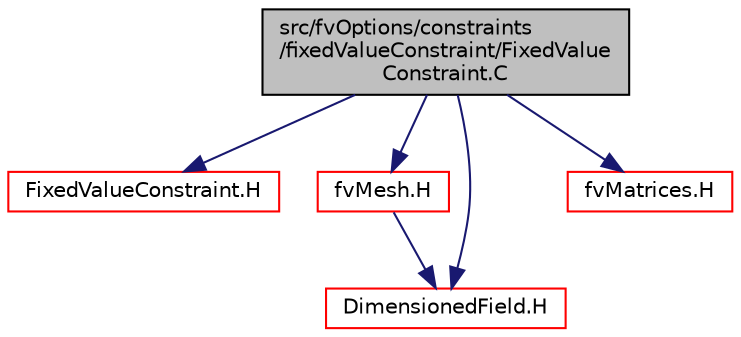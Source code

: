 digraph "src/fvOptions/constraints/fixedValueConstraint/FixedValueConstraint.C"
{
  bgcolor="transparent";
  edge [fontname="Helvetica",fontsize="10",labelfontname="Helvetica",labelfontsize="10"];
  node [fontname="Helvetica",fontsize="10",shape=record];
  Node0 [label="src/fvOptions/constraints\l/fixedValueConstraint/FixedValue\lConstraint.C",height=0.2,width=0.4,color="black", fillcolor="grey75", style="filled", fontcolor="black"];
  Node0 -> Node1 [color="midnightblue",fontsize="10",style="solid",fontname="Helvetica"];
  Node1 [label="FixedValueConstraint.H",height=0.2,width=0.4,color="red",URL="$a05249.html"];
  Node0 -> Node157 [color="midnightblue",fontsize="10",style="solid",fontname="Helvetica"];
  Node157 [label="fvMesh.H",height=0.2,width=0.4,color="red",URL="$a03719.html"];
  Node157 -> Node267 [color="midnightblue",fontsize="10",style="solid",fontname="Helvetica"];
  Node267 [label="DimensionedField.H",height=0.2,width=0.4,color="red",URL="$a10124.html"];
  Node0 -> Node313 [color="midnightblue",fontsize="10",style="solid",fontname="Helvetica"];
  Node313 [label="fvMatrices.H",height=0.2,width=0.4,color="red",URL="$a03458.html",tooltip="A special matrix type and solver, designed for finite volume solutions of scalar equations. "];
  Node0 -> Node267 [color="midnightblue",fontsize="10",style="solid",fontname="Helvetica"];
}
